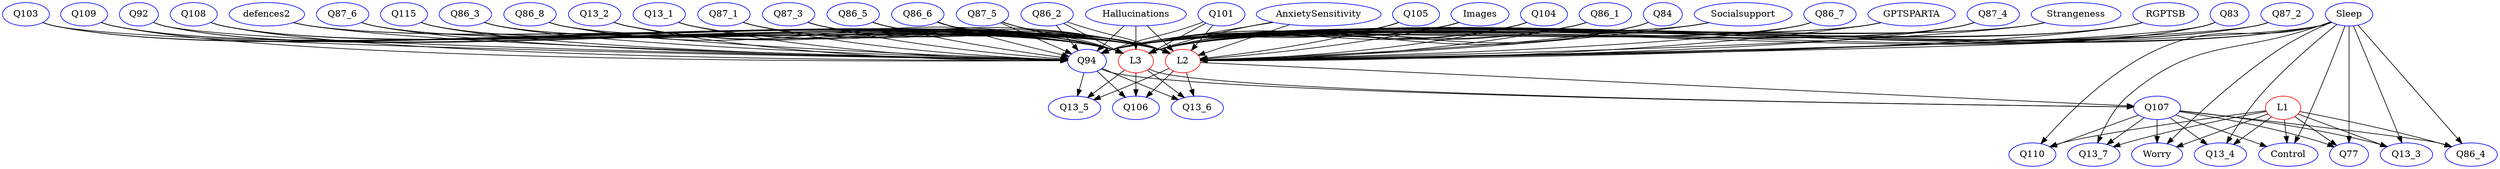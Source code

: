 digraph {
Q101 [color = blue]; Q107 [color = blue]; AnxietySensitivity [color = blue]; Q105 [color = blue]; Images [color = blue]; Q104 [color = blue]; Q94 [color = blue]; Q86_1 [color = blue]; Q86_4 [color = blue]; Q110 [color = blue]; L3 [color = red]; Q84 [color = blue]; Socialsupport [color = blue]; Q13_6 [color = blue]; Q86_7 [color = blue]; Q13_7 [color = blue]; Q13_5 [color = blue]; GPTSPARTA [color = blue]; Q87_4 [color = blue]; Worry [color = blue]; Strangeness [color = blue]; RGPTSB [color = blue]; Q83 [color = blue]; Q87_2 [color = blue]; Q103 [color = blue]; Q106 [color = blue]; Q109 [color = blue]; Q13_4 [color = blue]; Q92 [color = blue]; Q108 [color = blue]; defences2 [color = blue]; Q87_6 [color = blue]; Q115 [color = blue]; L2 [color = red]; Q86_3 [color = blue]; Sleep [color = blue]; Q86_8 [color = blue]; Q13_2 [color = blue]; Q13_1 [color = blue]; Q87_1 [color = blue]; Control [color = blue]; Q77 [color = blue]; Q87_3 [color = blue]; Q86_5 [color = blue]; Q86_6 [color = blue]; Q87_5 [color = blue]; Q13_3 [color = blue]; Q86_2 [color = blue]; Hallucinations [color = blue]; L1 [color = red]; 
subgraph Undirected {
edge [dir=none, color=black]
}

subgraph Directed {
edge [color=black]
Images -> L2
Strangeness -> L2
Q86_8 -> L2
Q86_7 -> L3
Q86_2 -> Q94
Q107 -> Control
L1 -> Q13_3
Hallucinations -> L3
Q115 -> Q94
Q108 -> L2
Q107 -> Q110
Q13_1 -> L3
Q107 -> Q77
Q86_2 -> L2
Q87_4 -> L3
Q87_2 -> L3
Q115 -> L2
Q87_1 -> L3
Sleep -> Control
Socialsupport -> Q94
Q87_3 -> L3
Q105 -> L3
Q94 -> Q13_6
Sleep -> Q110
Sleep -> Q77
Q109 -> L3
Socialsupport -> L2
RGPTSB -> L2
Q104 -> L2
Q92 -> L3
Q86_5 -> Q94
defences2 -> L3
Q84 -> L2
Sleep -> Q13_7
Q87_6 -> L2
Q86_3 -> Q94
Sleep -> Q94
Images -> L3
GPTSPARTA -> Q94
Strangeness -> L3
Q86_8 -> L3
L1 -> Control
Q86_5 -> L2
Q87_5 -> Q94
Q108 -> L3
Q86_3 -> L2
L1 -> Q110
L3 -> Q13_6
Q86_2 -> L3
L1 -> Q77
Q94 -> Q13_5
Q115 -> L3
Q83 -> Q94
Q87_5 -> L2
Q86_6 -> Q94
Q107 -> Q13_7
Q13_2 -> Q94
L1 -> Q13_7
Q101 -> Q94
Q103 -> Q94
Q86_6 -> L2
Q86_1 -> Q94
Socialsupport -> L3
Q87_1 -> Q94
RGPTSB -> L3
Q104 -> L3
Q13_2 -> L2
Q101 -> L2
Q103 -> L2
Q107 -> Q13_4
Q84 -> L3
AnxietySensitivity -> Q94
Q87_6 -> L3
Q86_1 -> L2
Sleep -> Worry
L3 -> Q13_5
Q94 -> Q106
Q86_5 -> L3
Sleep -> L2
GPTSPARTA -> L2
L2 -> Q13_5
Q86_3 -> L3
Sleep -> Q13_4
Sleep -> Q86_4
L2 -> Q13_6
Q86_7 -> Q94
Images -> Q94
Q87_5 -> L3
Hallucinations -> Q94
Q107 -> Worry
Q83 -> L2
Q13_1 -> Q94
Q86_7 -> L2
Q107 -> Q13_3
Q94 -> Q107
Q87_4 -> Q94
Q83 -> L3
Q87_2 -> Q94
L1 -> Worry
Hallucinations -> L2
Q86_6 -> L3
L3 -> Q106
Q87_3 -> Q94
Q13_1 -> L2
Q13_2 -> L3
Q87_4 -> L2
Q105 -> Q94
Q107 -> Q86_4
Q87_2 -> L2
L2 -> Q106
Q101 -> L3
Q103 -> L3
Q87_1 -> L2
L1 -> Q13_4
Q86_1 -> L3
L1 -> Q86_4
Sleep -> Q13_3
Q109 -> Q94
Q87_3 -> L2
Q105 -> L2
AnxietySensitivity -> L2
Q92 -> Q94
RGPTSB -> Q94
Sleep -> L3
Q104 -> Q94
GPTSPARTA -> L3
defences2 -> Q94
AnxietySensitivity -> L3
Q109 -> L2
Strangeness -> Q94
Q84 -> Q94
Q86_8 -> Q94
L3 -> Q107
Q87_6 -> Q94
Q92 -> L2
defences2 -> L2
L2 -> Q107
Q108 -> Q94
}

}
